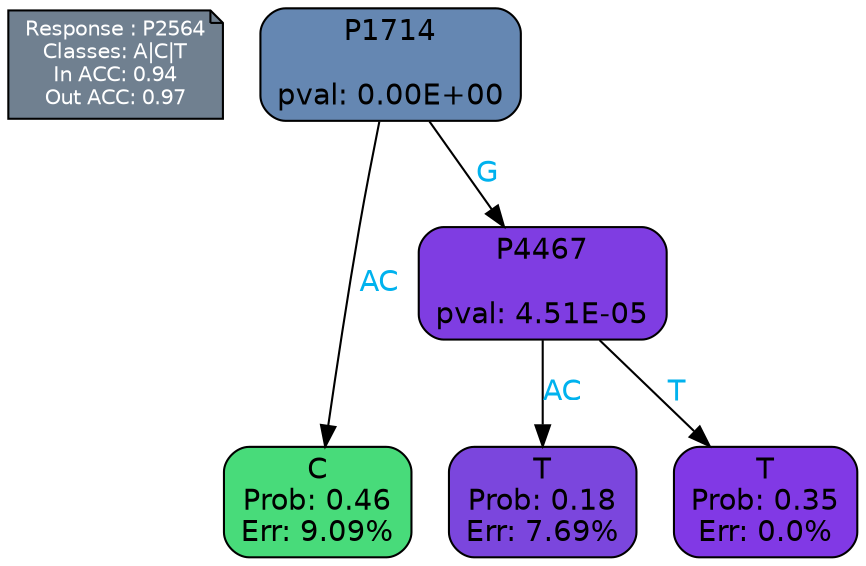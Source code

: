 digraph Tree {
node [shape=box, style="filled, rounded", color="black", fontname=helvetica] ;
graph [ranksep=equally, splines=polylines, bgcolor=transparent, dpi=600] ;
edge [fontname=helvetica] ;
LEGEND [label="Response : P2564
Classes: A|C|T
In ACC: 0.94
Out ACC: 0.97
",shape=note,align=left,style=filled,fillcolor="slategray",fontcolor="white",fontsize=10];1 [label="P1714

pval: 0.00E+00", fillcolor="#6587b2"] ;
2 [label="C
Prob: 0.46
Err: 9.09%", fillcolor="#48db7a"] ;
3 [label="P4467

pval: 4.51E-05", fillcolor="#7f3de2"] ;
4 [label="T
Prob: 0.18
Err: 7.69%", fillcolor="#7b46dd"] ;
5 [label="T
Prob: 0.35
Err: 0.0%", fillcolor="#8139e5"] ;
1 -> 2 [label="AC",fontcolor=deepskyblue2] ;
1 -> 3 [label="G",fontcolor=deepskyblue2] ;
3 -> 4 [label="AC",fontcolor=deepskyblue2] ;
3 -> 5 [label="T",fontcolor=deepskyblue2] ;
{rank = same; 2;4;5;}{rank = same; LEGEND;1;}}